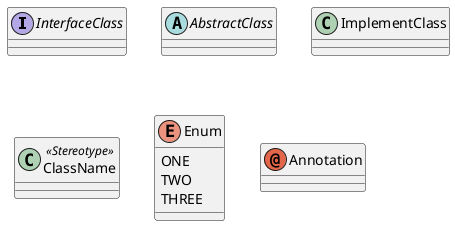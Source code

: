 @startuml
/'
 ' Samples for Class Diagrams
 '/
show circle

interface InterfaceClass
abstract AbstractClass
class ImplementClass
class ClassName <<Stereotype>>

enum Enum {
  ONE
  TWO
  THREE
}

annotation Annotation

@enduml
